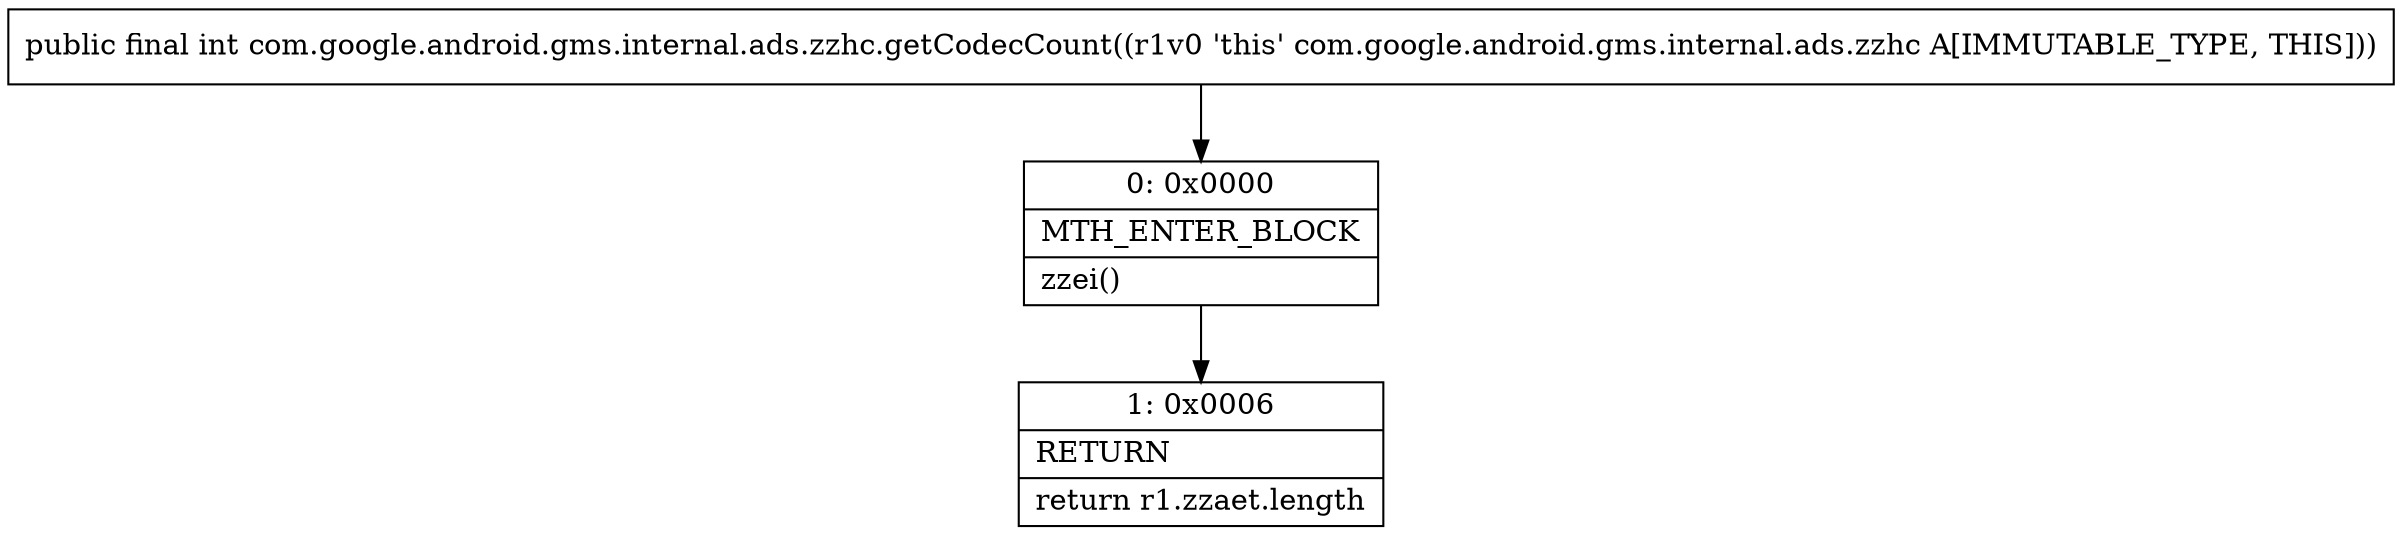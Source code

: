 digraph "CFG forcom.google.android.gms.internal.ads.zzhc.getCodecCount()I" {
Node_0 [shape=record,label="{0\:\ 0x0000|MTH_ENTER_BLOCK\l|zzei()\l}"];
Node_1 [shape=record,label="{1\:\ 0x0006|RETURN\l|return r1.zzaet.length\l}"];
MethodNode[shape=record,label="{public final int com.google.android.gms.internal.ads.zzhc.getCodecCount((r1v0 'this' com.google.android.gms.internal.ads.zzhc A[IMMUTABLE_TYPE, THIS])) }"];
MethodNode -> Node_0;
Node_0 -> Node_1;
}

